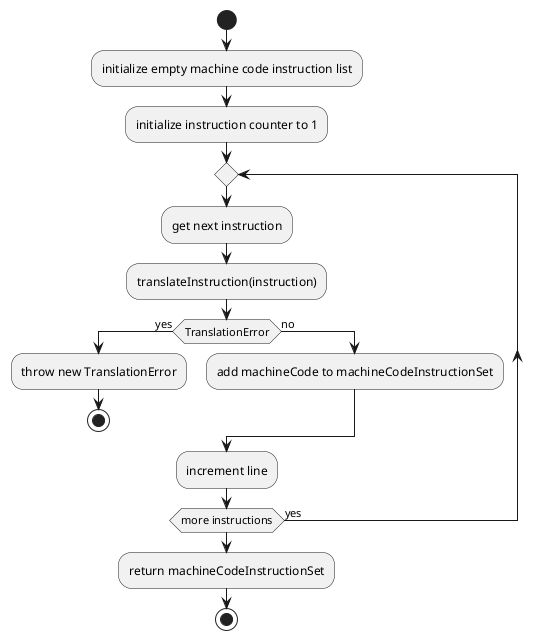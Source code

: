 @startuml
start
:initialize empty machine code instruction list;
:initialize instruction counter to 1;
repeat
    :get next instruction;
    :translateInstruction(instruction);
    if (TranslationError) then (yes)
        :throw new TranslationError;
        stop
    else (no)
        :add machineCode to machineCodeInstructionSet;
    endif
    :increment line;
repeat while (more instructions) is (yes)
:return machineCodeInstructionSet;
stop
@enduml